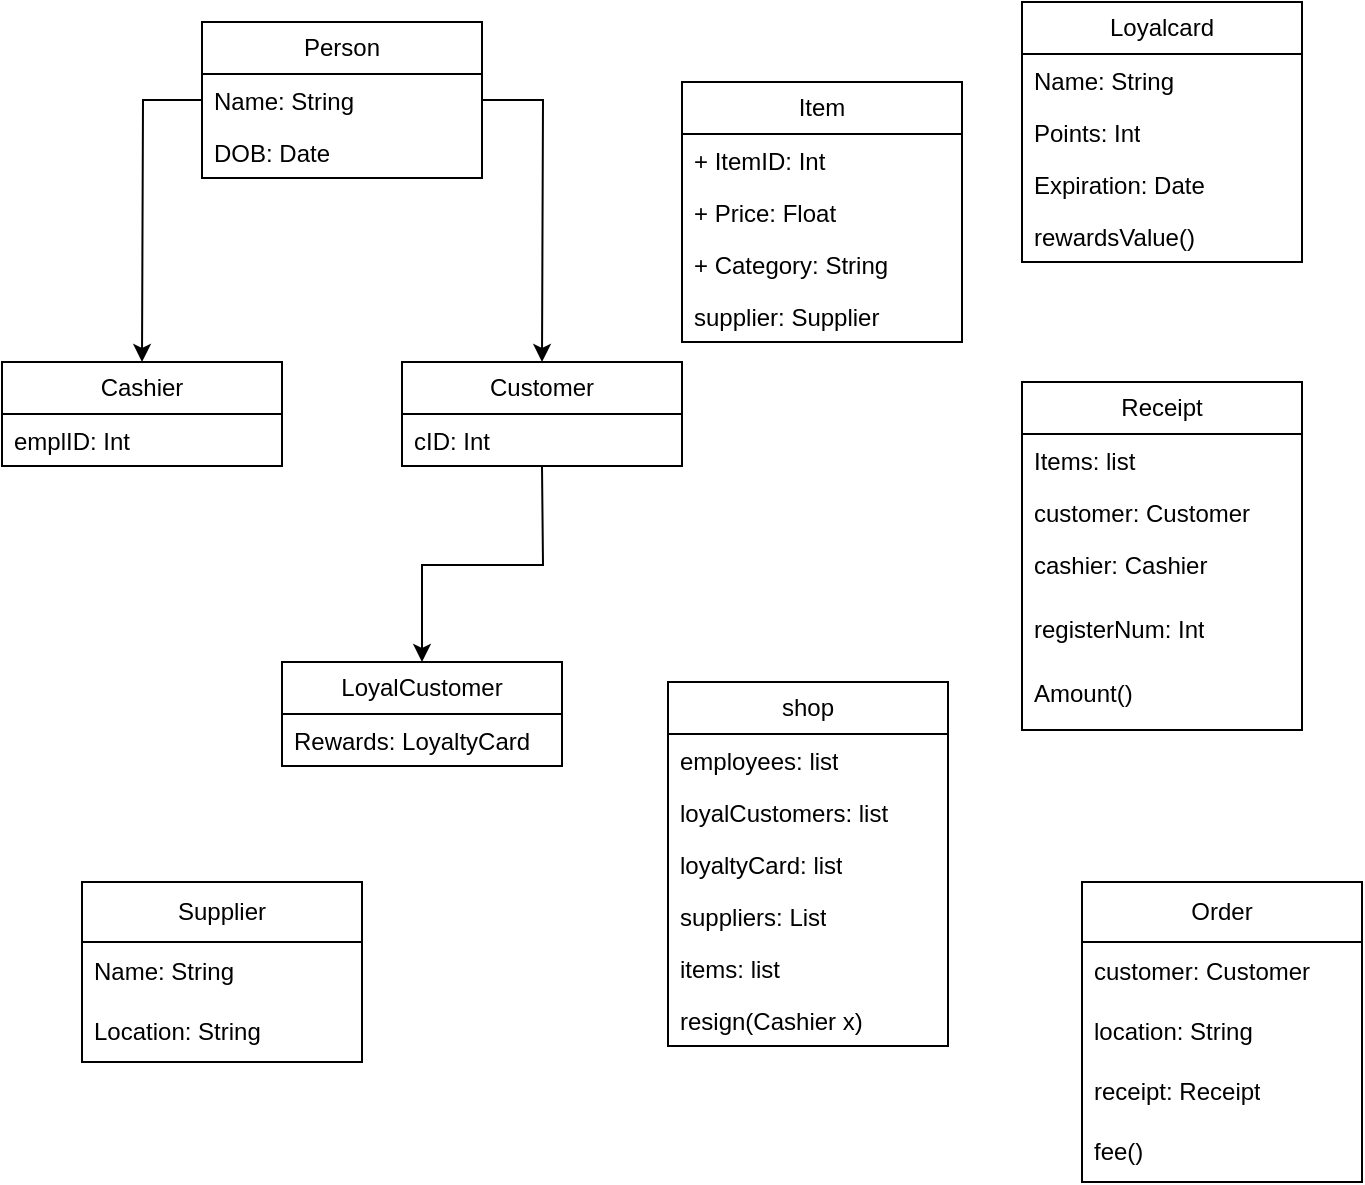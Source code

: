 <mxfile version="22.0.8" type="device">
  <diagram id="C5RBs43oDa-KdzZeNtuy" name="Page-1">
    <mxGraphModel dx="1456" dy="687" grid="1" gridSize="10" guides="1" tooltips="1" connect="1" arrows="1" fold="1" page="1" pageScale="1" pageWidth="827" pageHeight="1169" math="0" shadow="0">
      <root>
        <mxCell id="WIyWlLk6GJQsqaUBKTNV-0" />
        <mxCell id="WIyWlLk6GJQsqaUBKTNV-1" parent="WIyWlLk6GJQsqaUBKTNV-0" />
        <mxCell id="1RWZTHdIKidv_NTM8O5o-0" value="Item" style="swimlane;fontStyle=0;childLayout=stackLayout;horizontal=1;startSize=26;fillColor=none;horizontalStack=0;resizeParent=1;resizeParentMax=0;resizeLast=0;collapsible=1;marginBottom=0;whiteSpace=wrap;html=1;" parent="WIyWlLk6GJQsqaUBKTNV-1" vertex="1">
          <mxGeometry x="420" y="260" width="140" height="130" as="geometry" />
        </mxCell>
        <mxCell id="1RWZTHdIKidv_NTM8O5o-1" value="+ ItemID: Int" style="text;strokeColor=none;fillColor=none;align=left;verticalAlign=top;spacingLeft=4;spacingRight=4;overflow=hidden;rotatable=0;points=[[0,0.5],[1,0.5]];portConstraint=eastwest;whiteSpace=wrap;html=1;" parent="1RWZTHdIKidv_NTM8O5o-0" vertex="1">
          <mxGeometry y="26" width="140" height="26" as="geometry" />
        </mxCell>
        <mxCell id="1RWZTHdIKidv_NTM8O5o-10" value="+ Price: Float" style="text;strokeColor=none;fillColor=none;align=left;verticalAlign=top;spacingLeft=4;spacingRight=4;overflow=hidden;rotatable=0;points=[[0,0.5],[1,0.5]];portConstraint=eastwest;whiteSpace=wrap;html=1;" parent="1RWZTHdIKidv_NTM8O5o-0" vertex="1">
          <mxGeometry y="52" width="140" height="26" as="geometry" />
        </mxCell>
        <mxCell id="oh0p8nMjgajQZ9Zh8ftm-27" value="+ Category: String" style="text;strokeColor=none;fillColor=none;align=left;verticalAlign=top;spacingLeft=4;spacingRight=4;overflow=hidden;rotatable=0;points=[[0,0.5],[1,0.5]];portConstraint=eastwest;whiteSpace=wrap;html=1;" vertex="1" parent="1RWZTHdIKidv_NTM8O5o-0">
          <mxGeometry y="78" width="140" height="26" as="geometry" />
        </mxCell>
        <mxCell id="1RWZTHdIKidv_NTM8O5o-2" value="supplier: Supplier" style="text;strokeColor=none;fillColor=none;align=left;verticalAlign=top;spacingLeft=4;spacingRight=4;overflow=hidden;rotatable=0;points=[[0,0.5],[1,0.5]];portConstraint=eastwest;whiteSpace=wrap;html=1;" parent="1RWZTHdIKidv_NTM8O5o-0" vertex="1">
          <mxGeometry y="104" width="140" height="26" as="geometry" />
        </mxCell>
        <mxCell id="1RWZTHdIKidv_NTM8O5o-44" style="edgeStyle=orthogonalEdgeStyle;rounded=0;orthogonalLoop=1;jettySize=auto;html=1;entryX=0.5;entryY=0;entryDx=0;entryDy=0;" parent="WIyWlLk6GJQsqaUBKTNV-1" target="1RWZTHdIKidv_NTM8O5o-34" edge="1">
          <mxGeometry relative="1" as="geometry">
            <mxPoint x="350" y="452" as="sourcePoint" />
          </mxGeometry>
        </mxCell>
        <mxCell id="1RWZTHdIKidv_NTM8O5o-15" value="Receipt" style="swimlane;fontStyle=0;childLayout=stackLayout;horizontal=1;startSize=26;fillColor=none;horizontalStack=0;resizeParent=1;resizeParentMax=0;resizeLast=0;collapsible=1;marginBottom=0;whiteSpace=wrap;html=1;" parent="WIyWlLk6GJQsqaUBKTNV-1" vertex="1">
          <mxGeometry x="590" y="410" width="140" height="174" as="geometry" />
        </mxCell>
        <mxCell id="1RWZTHdIKidv_NTM8O5o-16" value="Items: list" style="text;strokeColor=none;fillColor=none;align=left;verticalAlign=top;spacingLeft=4;spacingRight=4;overflow=hidden;rotatable=0;points=[[0,0.5],[1,0.5]];portConstraint=eastwest;whiteSpace=wrap;html=1;" parent="1RWZTHdIKidv_NTM8O5o-15" vertex="1">
          <mxGeometry y="26" width="140" height="26" as="geometry" />
        </mxCell>
        <mxCell id="1RWZTHdIKidv_NTM8O5o-17" value="customer: Customer&amp;nbsp;" style="text;strokeColor=none;fillColor=none;align=left;verticalAlign=top;spacingLeft=4;spacingRight=4;overflow=hidden;rotatable=0;points=[[0,0.5],[1,0.5]];portConstraint=eastwest;whiteSpace=wrap;html=1;" parent="1RWZTHdIKidv_NTM8O5o-15" vertex="1">
          <mxGeometry y="52" width="140" height="26" as="geometry" />
        </mxCell>
        <mxCell id="1RWZTHdIKidv_NTM8O5o-18" value="cashier: Cashier" style="text;strokeColor=none;fillColor=none;align=left;verticalAlign=top;spacingLeft=4;spacingRight=4;overflow=hidden;rotatable=0;points=[[0,0.5],[1,0.5]];portConstraint=eastwest;whiteSpace=wrap;html=1;" parent="1RWZTHdIKidv_NTM8O5o-15" vertex="1">
          <mxGeometry y="78" width="140" height="32" as="geometry" />
        </mxCell>
        <mxCell id="oh0p8nMjgajQZ9Zh8ftm-17" value="registerNum: Int" style="text;strokeColor=none;fillColor=none;align=left;verticalAlign=top;spacingLeft=4;spacingRight=4;overflow=hidden;rotatable=0;points=[[0,0.5],[1,0.5]];portConstraint=eastwest;whiteSpace=wrap;html=1;" vertex="1" parent="1RWZTHdIKidv_NTM8O5o-15">
          <mxGeometry y="110" width="140" height="32" as="geometry" />
        </mxCell>
        <mxCell id="oh0p8nMjgajQZ9Zh8ftm-18" value="Amount()" style="text;strokeColor=none;fillColor=none;align=left;verticalAlign=top;spacingLeft=4;spacingRight=4;overflow=hidden;rotatable=0;points=[[0,0.5],[1,0.5]];portConstraint=eastwest;whiteSpace=wrap;html=1;" vertex="1" parent="1RWZTHdIKidv_NTM8O5o-15">
          <mxGeometry y="142" width="140" height="32" as="geometry" />
        </mxCell>
        <mxCell id="1RWZTHdIKidv_NTM8O5o-34" value="LoyalCustomer" style="swimlane;fontStyle=0;childLayout=stackLayout;horizontal=1;startSize=26;fillColor=none;horizontalStack=0;resizeParent=1;resizeParentMax=0;resizeLast=0;collapsible=1;marginBottom=0;whiteSpace=wrap;html=1;" parent="WIyWlLk6GJQsqaUBKTNV-1" vertex="1">
          <mxGeometry x="220" y="550" width="140" height="52" as="geometry" />
        </mxCell>
        <mxCell id="oh0p8nMjgajQZ9Zh8ftm-20" value="Rewards: LoyaltyCard" style="text;strokeColor=none;fillColor=none;align=left;verticalAlign=top;spacingLeft=4;spacingRight=4;overflow=hidden;rotatable=0;points=[[0,0.5],[1,0.5]];portConstraint=eastwest;whiteSpace=wrap;html=1;" vertex="1" parent="1RWZTHdIKidv_NTM8O5o-34">
          <mxGeometry y="26" width="140" height="26" as="geometry" />
        </mxCell>
        <mxCell id="1RWZTHdIKidv_NTM8O5o-42" style="edgeStyle=orthogonalEdgeStyle;rounded=0;orthogonalLoop=1;jettySize=auto;html=1;entryX=0.5;entryY=0;entryDx=0;entryDy=0;" parent="WIyWlLk6GJQsqaUBKTNV-1" source="1RWZTHdIKidv_NTM8O5o-38" edge="1">
          <mxGeometry relative="1" as="geometry">
            <mxPoint x="150" y="400" as="targetPoint" />
          </mxGeometry>
        </mxCell>
        <mxCell id="1RWZTHdIKidv_NTM8O5o-43" style="edgeStyle=orthogonalEdgeStyle;rounded=0;orthogonalLoop=1;jettySize=auto;html=1;entryX=0.5;entryY=0;entryDx=0;entryDy=0;" parent="WIyWlLk6GJQsqaUBKTNV-1" source="1RWZTHdIKidv_NTM8O5o-38" edge="1">
          <mxGeometry relative="1" as="geometry">
            <mxPoint x="350" y="400" as="targetPoint" />
          </mxGeometry>
        </mxCell>
        <mxCell id="1RWZTHdIKidv_NTM8O5o-38" value="Person" style="swimlane;fontStyle=0;childLayout=stackLayout;horizontal=1;startSize=26;fillColor=none;horizontalStack=0;resizeParent=1;resizeParentMax=0;resizeLast=0;collapsible=1;marginBottom=0;whiteSpace=wrap;html=1;" parent="WIyWlLk6GJQsqaUBKTNV-1" vertex="1">
          <mxGeometry x="180" y="230" width="140" height="78" as="geometry" />
        </mxCell>
        <mxCell id="1RWZTHdIKidv_NTM8O5o-40" value="Name: String" style="text;strokeColor=none;fillColor=none;align=left;verticalAlign=top;spacingLeft=4;spacingRight=4;overflow=hidden;rotatable=0;points=[[0,0.5],[1,0.5]];portConstraint=eastwest;whiteSpace=wrap;html=1;" parent="1RWZTHdIKidv_NTM8O5o-38" vertex="1">
          <mxGeometry y="26" width="140" height="26" as="geometry" />
        </mxCell>
        <mxCell id="1RWZTHdIKidv_NTM8O5o-46" value="DOB: Date" style="text;strokeColor=none;fillColor=none;align=left;verticalAlign=top;spacingLeft=4;spacingRight=4;overflow=hidden;rotatable=0;points=[[0,0.5],[1,0.5]];portConstraint=eastwest;whiteSpace=wrap;html=1;" parent="1RWZTHdIKidv_NTM8O5o-38" vertex="1">
          <mxGeometry y="52" width="140" height="26" as="geometry" />
        </mxCell>
        <mxCell id="1RWZTHdIKidv_NTM8O5o-47" value="Loyalcard" style="swimlane;fontStyle=0;childLayout=stackLayout;horizontal=1;startSize=26;fillColor=none;horizontalStack=0;resizeParent=1;resizeParentMax=0;resizeLast=0;collapsible=1;marginBottom=0;whiteSpace=wrap;html=1;" parent="WIyWlLk6GJQsqaUBKTNV-1" vertex="1">
          <mxGeometry x="590" y="220" width="140" height="130" as="geometry" />
        </mxCell>
        <mxCell id="1RWZTHdIKidv_NTM8O5o-53" value="Name: String" style="text;strokeColor=none;fillColor=none;align=left;verticalAlign=top;spacingLeft=4;spacingRight=4;overflow=hidden;rotatable=0;points=[[0,0.5],[1,0.5]];portConstraint=eastwest;whiteSpace=wrap;html=1;" parent="1RWZTHdIKidv_NTM8O5o-47" vertex="1">
          <mxGeometry y="26" width="140" height="26" as="geometry" />
        </mxCell>
        <mxCell id="1RWZTHdIKidv_NTM8O5o-50" value="Points: Int" style="text;strokeColor=none;fillColor=none;align=left;verticalAlign=top;spacingLeft=4;spacingRight=4;overflow=hidden;rotatable=0;points=[[0,0.5],[1,0.5]];portConstraint=eastwest;whiteSpace=wrap;html=1;" parent="1RWZTHdIKidv_NTM8O5o-47" vertex="1">
          <mxGeometry y="52" width="140" height="26" as="geometry" />
        </mxCell>
        <mxCell id="1RWZTHdIKidv_NTM8O5o-52" value="Expiration: Date" style="text;strokeColor=none;fillColor=none;align=left;verticalAlign=top;spacingLeft=4;spacingRight=4;overflow=hidden;rotatable=0;points=[[0,0.5],[1,0.5]];portConstraint=eastwest;whiteSpace=wrap;html=1;" parent="1RWZTHdIKidv_NTM8O5o-47" vertex="1">
          <mxGeometry y="78" width="140" height="26" as="geometry" />
        </mxCell>
        <mxCell id="oh0p8nMjgajQZ9Zh8ftm-28" value="rewardsValue()" style="text;strokeColor=none;fillColor=none;align=left;verticalAlign=top;spacingLeft=4;spacingRight=4;overflow=hidden;rotatable=0;points=[[0,0.5],[1,0.5]];portConstraint=eastwest;whiteSpace=wrap;html=1;" vertex="1" parent="1RWZTHdIKidv_NTM8O5o-47">
          <mxGeometry y="104" width="140" height="26" as="geometry" />
        </mxCell>
        <mxCell id="1RWZTHdIKidv_NTM8O5o-62" value="shop" style="swimlane;fontStyle=0;childLayout=stackLayout;horizontal=1;startSize=26;fillColor=none;horizontalStack=0;resizeParent=1;resizeParentMax=0;resizeLast=0;collapsible=1;marginBottom=0;whiteSpace=wrap;html=1;" parent="WIyWlLk6GJQsqaUBKTNV-1" vertex="1">
          <mxGeometry x="413" y="560" width="140" height="182" as="geometry" />
        </mxCell>
        <mxCell id="1RWZTHdIKidv_NTM8O5o-64" value="employees: list" style="text;strokeColor=none;fillColor=none;align=left;verticalAlign=top;spacingLeft=4;spacingRight=4;overflow=hidden;rotatable=0;points=[[0,0.5],[1,0.5]];portConstraint=eastwest;whiteSpace=wrap;html=1;" parent="1RWZTHdIKidv_NTM8O5o-62" vertex="1">
          <mxGeometry y="26" width="140" height="26" as="geometry" />
        </mxCell>
        <mxCell id="1RWZTHdIKidv_NTM8O5o-65" value="loyalCustomers: list" style="text;strokeColor=none;fillColor=none;align=left;verticalAlign=top;spacingLeft=4;spacingRight=4;overflow=hidden;rotatable=0;points=[[0,0.5],[1,0.5]];portConstraint=eastwest;whiteSpace=wrap;html=1;" parent="1RWZTHdIKidv_NTM8O5o-62" vertex="1">
          <mxGeometry y="52" width="140" height="26" as="geometry" />
        </mxCell>
        <mxCell id="1RWZTHdIKidv_NTM8O5o-66" value="loyaltyCard: list" style="text;strokeColor=none;fillColor=none;align=left;verticalAlign=top;spacingLeft=4;spacingRight=4;overflow=hidden;rotatable=0;points=[[0,0.5],[1,0.5]];portConstraint=eastwest;whiteSpace=wrap;html=1;" parent="1RWZTHdIKidv_NTM8O5o-62" vertex="1">
          <mxGeometry y="78" width="140" height="26" as="geometry" />
        </mxCell>
        <mxCell id="oh0p8nMjgajQZ9Zh8ftm-10" value="suppliers: List" style="text;strokeColor=none;fillColor=none;align=left;verticalAlign=top;spacingLeft=4;spacingRight=4;overflow=hidden;rotatable=0;points=[[0,0.5],[1,0.5]];portConstraint=eastwest;whiteSpace=wrap;html=1;" vertex="1" parent="1RWZTHdIKidv_NTM8O5o-62">
          <mxGeometry y="104" width="140" height="26" as="geometry" />
        </mxCell>
        <mxCell id="oh0p8nMjgajQZ9Zh8ftm-5" value="items: list" style="text;strokeColor=none;fillColor=none;align=left;verticalAlign=top;spacingLeft=4;spacingRight=4;overflow=hidden;rotatable=0;points=[[0,0.5],[1,0.5]];portConstraint=eastwest;whiteSpace=wrap;html=1;" vertex="1" parent="1RWZTHdIKidv_NTM8O5o-62">
          <mxGeometry y="130" width="140" height="26" as="geometry" />
        </mxCell>
        <mxCell id="1RWZTHdIKidv_NTM8O5o-68" value="resign(Cashier x)" style="text;strokeColor=none;fillColor=none;align=left;verticalAlign=top;spacingLeft=4;spacingRight=4;overflow=hidden;rotatable=0;points=[[0,0.5],[1,0.5]];portConstraint=eastwest;whiteSpace=wrap;html=1;" parent="1RWZTHdIKidv_NTM8O5o-62" vertex="1">
          <mxGeometry y="156" width="140" height="26" as="geometry" />
        </mxCell>
        <mxCell id="1RWZTHdIKidv_NTM8O5o-72" value="Customer" style="swimlane;fontStyle=0;childLayout=stackLayout;horizontal=1;startSize=26;fillColor=none;horizontalStack=0;resizeParent=1;resizeParentMax=0;resizeLast=0;collapsible=1;marginBottom=0;whiteSpace=wrap;html=1;" parent="WIyWlLk6GJQsqaUBKTNV-1" vertex="1">
          <mxGeometry x="280" y="400" width="140" height="52" as="geometry" />
        </mxCell>
        <mxCell id="1RWZTHdIKidv_NTM8O5o-73" value="cID: Int" style="text;strokeColor=none;fillColor=none;align=left;verticalAlign=top;spacingLeft=4;spacingRight=4;overflow=hidden;rotatable=0;points=[[0,0.5],[1,0.5]];portConstraint=eastwest;whiteSpace=wrap;html=1;" parent="1RWZTHdIKidv_NTM8O5o-72" vertex="1">
          <mxGeometry y="26" width="140" height="26" as="geometry" />
        </mxCell>
        <mxCell id="1RWZTHdIKidv_NTM8O5o-74" value="Cashier" style="swimlane;fontStyle=0;childLayout=stackLayout;horizontal=1;startSize=26;fillColor=none;horizontalStack=0;resizeParent=1;resizeParentMax=0;resizeLast=0;collapsible=1;marginBottom=0;whiteSpace=wrap;html=1;" parent="WIyWlLk6GJQsqaUBKTNV-1" vertex="1">
          <mxGeometry x="80" y="400" width="140" height="52" as="geometry" />
        </mxCell>
        <mxCell id="1RWZTHdIKidv_NTM8O5o-77" value="emplID: Int" style="text;strokeColor=none;fillColor=none;align=left;verticalAlign=top;spacingLeft=4;spacingRight=4;overflow=hidden;rotatable=0;points=[[0,0.5],[1,0.5]];portConstraint=eastwest;whiteSpace=wrap;html=1;" parent="1RWZTHdIKidv_NTM8O5o-74" vertex="1">
          <mxGeometry y="26" width="140" height="26" as="geometry" />
        </mxCell>
        <mxCell id="oh0p8nMjgajQZ9Zh8ftm-6" value="Supplier" style="swimlane;fontStyle=0;childLayout=stackLayout;horizontal=1;startSize=30;horizontalStack=0;resizeParent=1;resizeParentMax=0;resizeLast=0;collapsible=1;marginBottom=0;whiteSpace=wrap;html=1;" vertex="1" parent="WIyWlLk6GJQsqaUBKTNV-1">
          <mxGeometry x="120" y="660" width="140" height="90" as="geometry" />
        </mxCell>
        <mxCell id="oh0p8nMjgajQZ9Zh8ftm-7" value="Name: String" style="text;strokeColor=none;fillColor=none;align=left;verticalAlign=middle;spacingLeft=4;spacingRight=4;overflow=hidden;points=[[0,0.5],[1,0.5]];portConstraint=eastwest;rotatable=0;whiteSpace=wrap;html=1;" vertex="1" parent="oh0p8nMjgajQZ9Zh8ftm-6">
          <mxGeometry y="30" width="140" height="30" as="geometry" />
        </mxCell>
        <mxCell id="oh0p8nMjgajQZ9Zh8ftm-8" value="Location: String" style="text;strokeColor=none;fillColor=none;align=left;verticalAlign=middle;spacingLeft=4;spacingRight=4;overflow=hidden;points=[[0,0.5],[1,0.5]];portConstraint=eastwest;rotatable=0;whiteSpace=wrap;html=1;" vertex="1" parent="oh0p8nMjgajQZ9Zh8ftm-6">
          <mxGeometry y="60" width="140" height="30" as="geometry" />
        </mxCell>
        <mxCell id="oh0p8nMjgajQZ9Zh8ftm-21" value="Order" style="swimlane;fontStyle=0;childLayout=stackLayout;horizontal=1;startSize=30;horizontalStack=0;resizeParent=1;resizeParentMax=0;resizeLast=0;collapsible=1;marginBottom=0;whiteSpace=wrap;html=1;" vertex="1" parent="WIyWlLk6GJQsqaUBKTNV-1">
          <mxGeometry x="620" y="660" width="140" height="150" as="geometry" />
        </mxCell>
        <mxCell id="oh0p8nMjgajQZ9Zh8ftm-22" value="customer: Customer" style="text;strokeColor=none;fillColor=none;align=left;verticalAlign=middle;spacingLeft=4;spacingRight=4;overflow=hidden;points=[[0,0.5],[1,0.5]];portConstraint=eastwest;rotatable=0;whiteSpace=wrap;html=1;" vertex="1" parent="oh0p8nMjgajQZ9Zh8ftm-21">
          <mxGeometry y="30" width="140" height="30" as="geometry" />
        </mxCell>
        <mxCell id="oh0p8nMjgajQZ9Zh8ftm-23" value="location: String" style="text;strokeColor=none;fillColor=none;align=left;verticalAlign=middle;spacingLeft=4;spacingRight=4;overflow=hidden;points=[[0,0.5],[1,0.5]];portConstraint=eastwest;rotatable=0;whiteSpace=wrap;html=1;" vertex="1" parent="oh0p8nMjgajQZ9Zh8ftm-21">
          <mxGeometry y="60" width="140" height="30" as="geometry" />
        </mxCell>
        <mxCell id="oh0p8nMjgajQZ9Zh8ftm-24" value="receipt: Receipt" style="text;strokeColor=none;fillColor=none;align=left;verticalAlign=middle;spacingLeft=4;spacingRight=4;overflow=hidden;points=[[0,0.5],[1,0.5]];portConstraint=eastwest;rotatable=0;whiteSpace=wrap;html=1;" vertex="1" parent="oh0p8nMjgajQZ9Zh8ftm-21">
          <mxGeometry y="90" width="140" height="30" as="geometry" />
        </mxCell>
        <mxCell id="oh0p8nMjgajQZ9Zh8ftm-25" value="fee()" style="text;strokeColor=none;fillColor=none;align=left;verticalAlign=middle;spacingLeft=4;spacingRight=4;overflow=hidden;points=[[0,0.5],[1,0.5]];portConstraint=eastwest;rotatable=0;whiteSpace=wrap;html=1;" vertex="1" parent="oh0p8nMjgajQZ9Zh8ftm-21">
          <mxGeometry y="120" width="140" height="30" as="geometry" />
        </mxCell>
      </root>
    </mxGraphModel>
  </diagram>
</mxfile>
